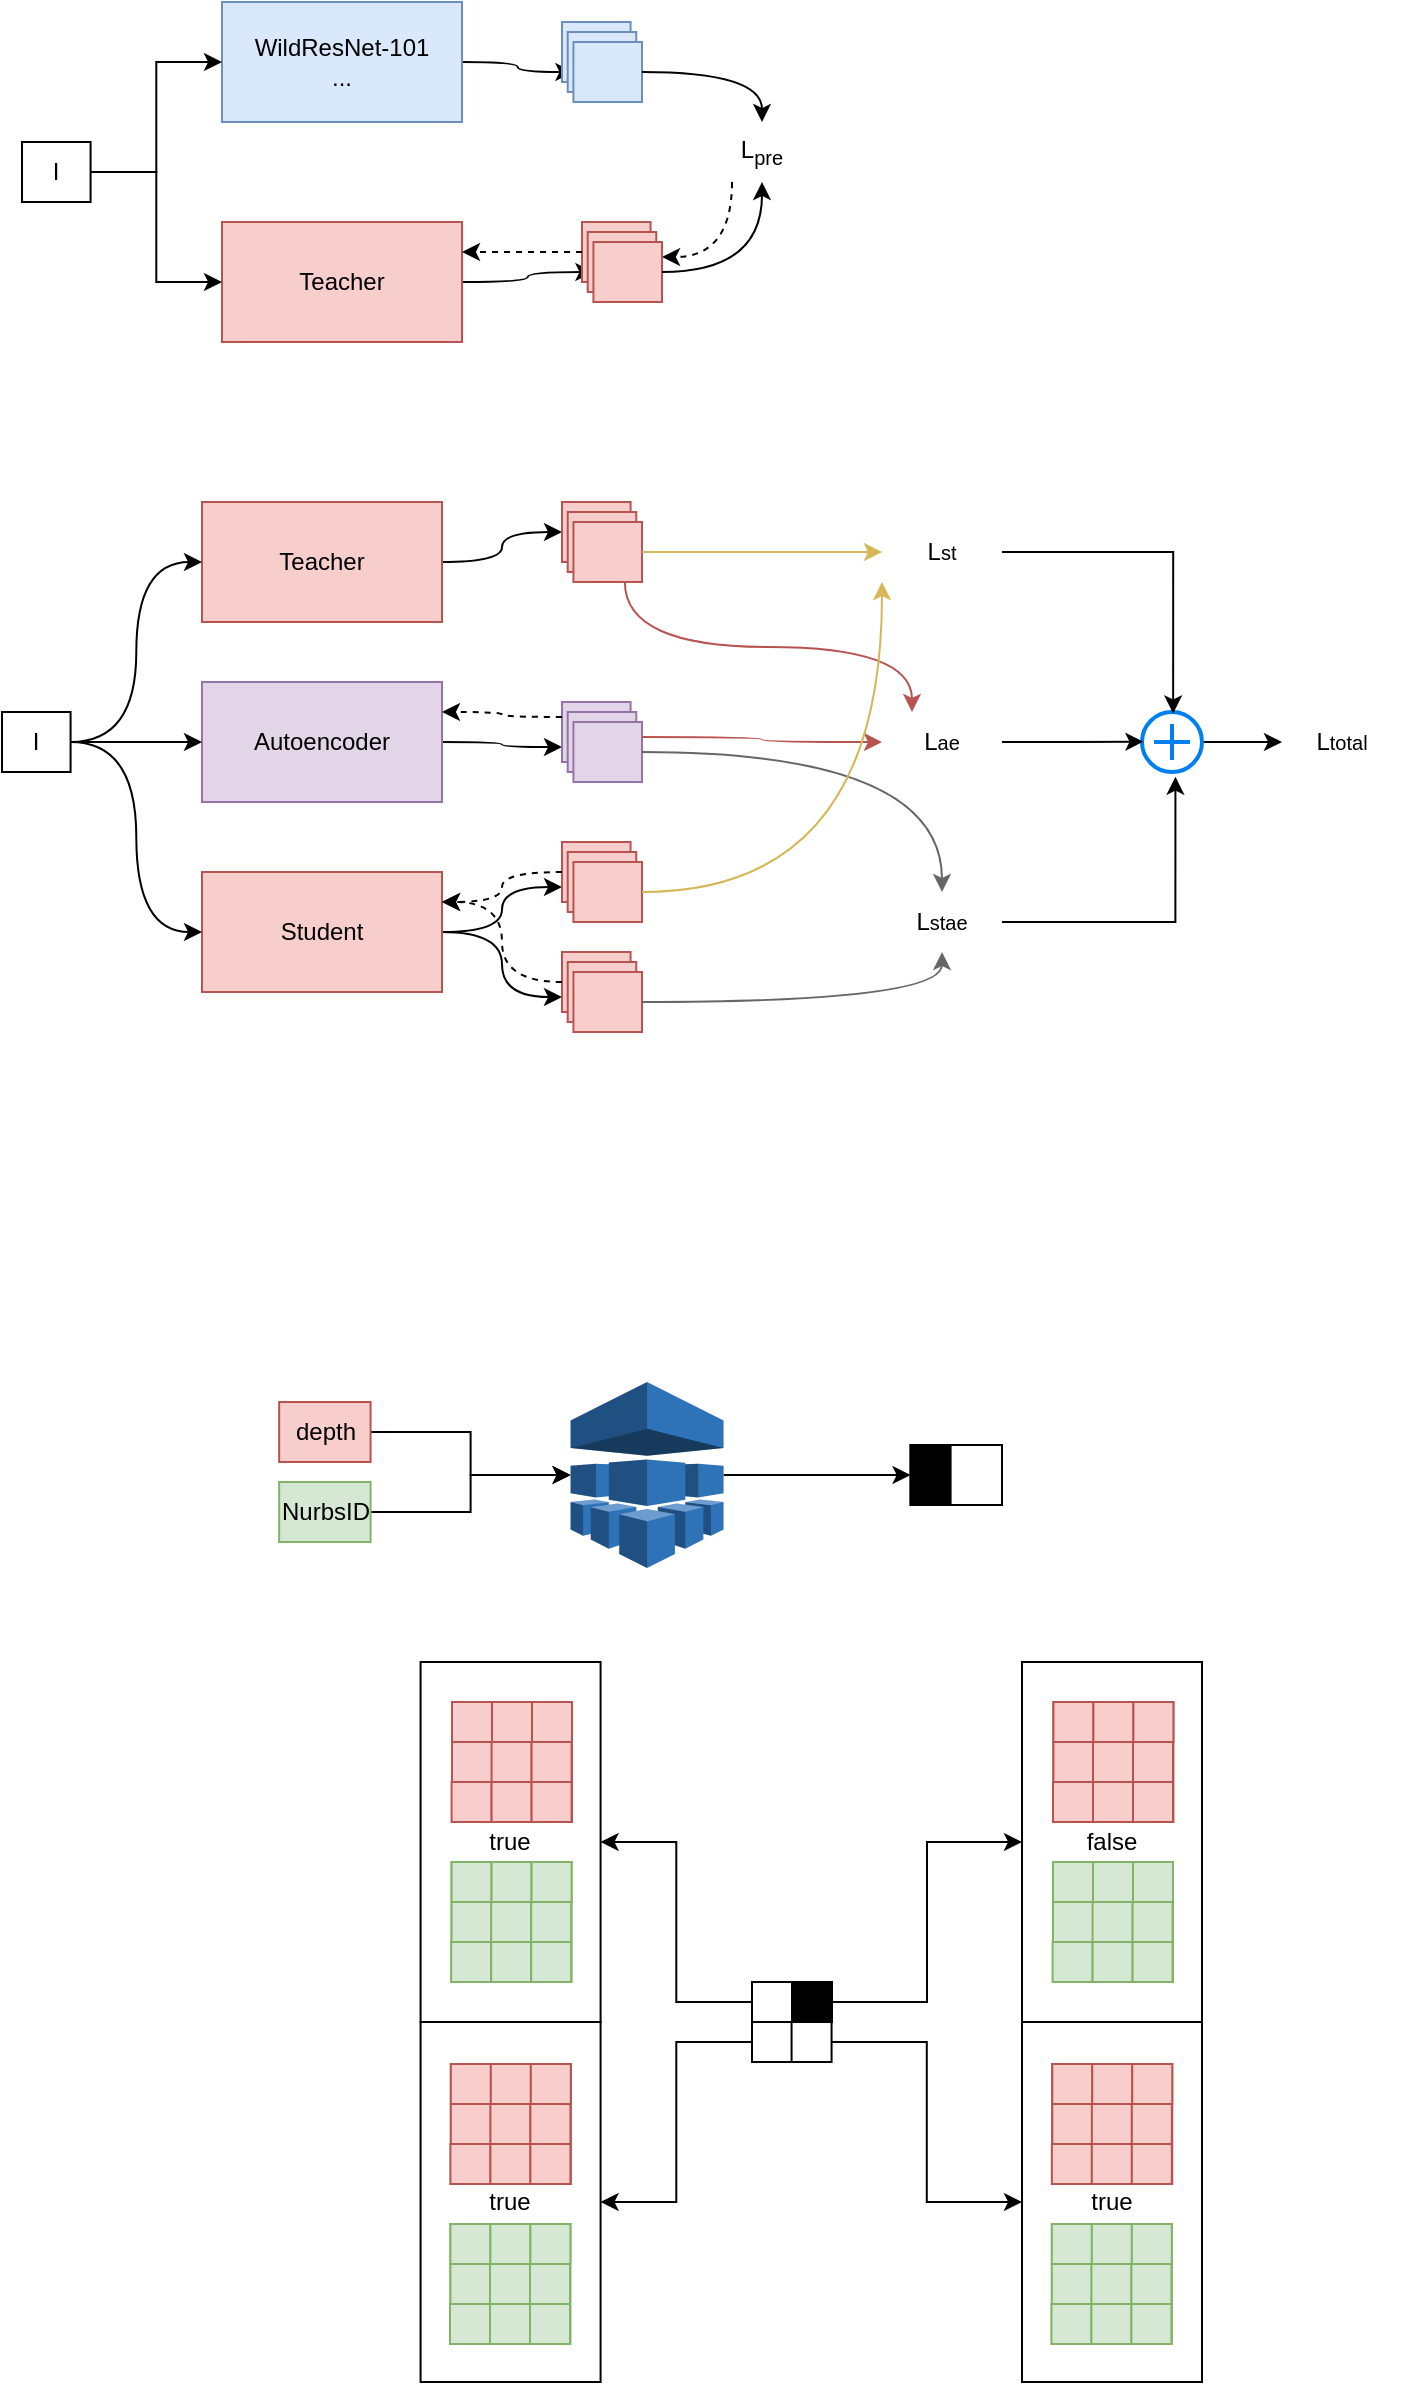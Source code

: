 <mxfile version="24.7.5">
  <diagram name="第 1 页" id="3Ep31RJp3vlBfozrUrYt">
    <mxGraphModel dx="846" dy="477" grid="1" gridSize="10" guides="1" tooltips="1" connect="1" arrows="1" fold="1" page="1" pageScale="1" pageWidth="827" pageHeight="1169" math="0" shadow="0">
      <root>
        <mxCell id="0" />
        <mxCell id="1" parent="0" />
        <mxCell id="O3HgVME_zuuWC6tg6e7_-14" value="" style="edgeStyle=orthogonalEdgeStyle;rounded=0;orthogonalLoop=1;jettySize=auto;html=1;curved=1;" parent="1" source="O3HgVME_zuuWC6tg6e7_-1" target="O3HgVME_zuuWC6tg6e7_-12" edge="1">
          <mxGeometry relative="1" as="geometry" />
        </mxCell>
        <mxCell id="O3HgVME_zuuWC6tg6e7_-1" value="Teacher" style="rounded=0;whiteSpace=wrap;html=1;fillColor=#f8cecc;strokeColor=#b85450;" parent="1" vertex="1">
          <mxGeometry x="160" y="200" width="120" height="60" as="geometry" />
        </mxCell>
        <mxCell id="O3HgVME_zuuWC6tg6e7_-13" value="" style="edgeStyle=orthogonalEdgeStyle;rounded=0;orthogonalLoop=1;jettySize=auto;html=1;curved=1;" parent="1" source="O3HgVME_zuuWC6tg6e7_-2" target="O3HgVME_zuuWC6tg6e7_-7" edge="1">
          <mxGeometry relative="1" as="geometry" />
        </mxCell>
        <mxCell id="O3HgVME_zuuWC6tg6e7_-2" value="WildResNet-101&lt;div&gt;...&lt;/div&gt;" style="rounded=0;whiteSpace=wrap;html=1;fillColor=#dae8fc;strokeColor=#6c8ebf;" parent="1" vertex="1">
          <mxGeometry x="160" y="90" width="120" height="60" as="geometry" />
        </mxCell>
        <mxCell id="O3HgVME_zuuWC6tg6e7_-17" style="edgeStyle=orthogonalEdgeStyle;rounded=0;orthogonalLoop=1;jettySize=auto;html=1;exitX=0.25;exitY=1;exitDx=0;exitDy=0;entryX=1;entryY=0.25;entryDx=0;entryDy=0;curved=1;dashed=1;" parent="1" source="O3HgVME_zuuWC6tg6e7_-3" target="O3HgVME_zuuWC6tg6e7_-12" edge="1">
          <mxGeometry relative="1" as="geometry" />
        </mxCell>
        <mxCell id="O3HgVME_zuuWC6tg6e7_-3" value="L&lt;sub&gt;pre&lt;/sub&gt;" style="text;html=1;align=center;verticalAlign=middle;whiteSpace=wrap;rounded=0;" parent="1" vertex="1">
          <mxGeometry x="400" y="150" width="60" height="30" as="geometry" />
        </mxCell>
        <mxCell id="O3HgVME_zuuWC6tg6e7_-8" value="" style="group;" parent="1" vertex="1" connectable="0">
          <mxGeometry x="330" y="100" width="40" height="40" as="geometry" />
        </mxCell>
        <mxCell id="O3HgVME_zuuWC6tg6e7_-5" value="" style="rounded=0;whiteSpace=wrap;html=1;fillColor=#dae8fc;strokeColor=#6c8ebf;" parent="O3HgVME_zuuWC6tg6e7_-8" vertex="1">
          <mxGeometry width="34.286" height="30" as="geometry" />
        </mxCell>
        <mxCell id="O3HgVME_zuuWC6tg6e7_-6" value="" style="rounded=0;whiteSpace=wrap;html=1;fillColor=#dae8fc;strokeColor=#6c8ebf;" parent="O3HgVME_zuuWC6tg6e7_-8" vertex="1">
          <mxGeometry x="2.857" y="5" width="34.286" height="30" as="geometry" />
        </mxCell>
        <mxCell id="O3HgVME_zuuWC6tg6e7_-7" value="" style="rounded=0;whiteSpace=wrap;html=1;fillColor=#dae8fc;strokeColor=#6c8ebf;" parent="O3HgVME_zuuWC6tg6e7_-8" vertex="1">
          <mxGeometry x="5.714" y="10" width="34.286" height="30" as="geometry" />
        </mxCell>
        <mxCell id="O3HgVME_zuuWC6tg6e7_-9" value="" style="group;" parent="1" vertex="1" connectable="0">
          <mxGeometry x="340" y="200" width="40" height="40" as="geometry" />
        </mxCell>
        <mxCell id="O3HgVME_zuuWC6tg6e7_-10" value="" style="rounded=0;whiteSpace=wrap;html=1;fillColor=#f8cecc;strokeColor=#b85450;" parent="O3HgVME_zuuWC6tg6e7_-9" vertex="1">
          <mxGeometry width="34.286" height="30" as="geometry" />
        </mxCell>
        <mxCell id="O3HgVME_zuuWC6tg6e7_-11" value="" style="rounded=0;whiteSpace=wrap;html=1;fillColor=#f8cecc;strokeColor=#b85450;" parent="O3HgVME_zuuWC6tg6e7_-9" vertex="1">
          <mxGeometry x="2.857" y="5" width="34.286" height="30" as="geometry" />
        </mxCell>
        <mxCell id="O3HgVME_zuuWC6tg6e7_-12" value="" style="rounded=0;whiteSpace=wrap;html=1;fillColor=#f8cecc;strokeColor=#b85450;" parent="O3HgVME_zuuWC6tg6e7_-9" vertex="1">
          <mxGeometry x="5.714" y="10" width="34.286" height="30" as="geometry" />
        </mxCell>
        <mxCell id="O3HgVME_zuuWC6tg6e7_-15" style="edgeStyle=orthogonalEdgeStyle;rounded=0;orthogonalLoop=1;jettySize=auto;html=1;exitX=1;exitY=0.5;exitDx=0;exitDy=0;curved=1;" parent="1" source="O3HgVME_zuuWC6tg6e7_-7" target="O3HgVME_zuuWC6tg6e7_-3" edge="1">
          <mxGeometry relative="1" as="geometry" />
        </mxCell>
        <mxCell id="O3HgVME_zuuWC6tg6e7_-16" style="edgeStyle=orthogonalEdgeStyle;rounded=0;orthogonalLoop=1;jettySize=auto;html=1;exitX=1;exitY=0.5;exitDx=0;exitDy=0;entryX=0.5;entryY=1;entryDx=0;entryDy=0;curved=1;" parent="1" source="O3HgVME_zuuWC6tg6e7_-12" target="O3HgVME_zuuWC6tg6e7_-3" edge="1">
          <mxGeometry relative="1" as="geometry" />
        </mxCell>
        <mxCell id="O3HgVME_zuuWC6tg6e7_-18" style="edgeStyle=orthogonalEdgeStyle;rounded=0;orthogonalLoop=1;jettySize=auto;html=1;entryX=1;entryY=0.25;entryDx=0;entryDy=0;dashed=1;" parent="1" source="O3HgVME_zuuWC6tg6e7_-10" target="O3HgVME_zuuWC6tg6e7_-1" edge="1">
          <mxGeometry relative="1" as="geometry" />
        </mxCell>
        <mxCell id="O3HgVME_zuuWC6tg6e7_-54" style="edgeStyle=orthogonalEdgeStyle;rounded=0;orthogonalLoop=1;jettySize=auto;html=1;entryX=0;entryY=0.5;entryDx=0;entryDy=0;curved=1;" parent="1" source="O3HgVME_zuuWC6tg6e7_-19" target="O3HgVME_zuuWC6tg6e7_-47" edge="1">
          <mxGeometry relative="1" as="geometry" />
        </mxCell>
        <mxCell id="O3HgVME_zuuWC6tg6e7_-19" value="Teacher" style="rounded=0;whiteSpace=wrap;html=1;fillColor=#f8cecc;strokeColor=#b85450;" parent="1" vertex="1">
          <mxGeometry x="150" y="340" width="120" height="60" as="geometry" />
        </mxCell>
        <mxCell id="O3HgVME_zuuWC6tg6e7_-40" style="edgeStyle=orthogonalEdgeStyle;rounded=0;orthogonalLoop=1;jettySize=auto;html=1;exitX=1;exitY=0.5;exitDx=0;exitDy=0;entryX=0;entryY=0.75;entryDx=0;entryDy=0;curved=1;" parent="1" source="O3HgVME_zuuWC6tg6e7_-20" target="O3HgVME_zuuWC6tg6e7_-35" edge="1">
          <mxGeometry relative="1" as="geometry" />
        </mxCell>
        <mxCell id="O3HgVME_zuuWC6tg6e7_-41" style="edgeStyle=orthogonalEdgeStyle;rounded=0;orthogonalLoop=1;jettySize=auto;html=1;entryX=0;entryY=0.75;entryDx=0;entryDy=0;curved=1;" parent="1" source="O3HgVME_zuuWC6tg6e7_-20" target="O3HgVME_zuuWC6tg6e7_-31" edge="1">
          <mxGeometry relative="1" as="geometry" />
        </mxCell>
        <mxCell id="O3HgVME_zuuWC6tg6e7_-20" value="Student" style="rounded=0;whiteSpace=wrap;html=1;fillColor=#f8cecc;strokeColor=#b85450;" parent="1" vertex="1">
          <mxGeometry x="150" y="525" width="120" height="60" as="geometry" />
        </mxCell>
        <mxCell id="O3HgVME_zuuWC6tg6e7_-53" style="edgeStyle=orthogonalEdgeStyle;rounded=0;orthogonalLoop=1;jettySize=auto;html=1;exitX=1;exitY=0.5;exitDx=0;exitDy=0;entryX=0;entryY=0.75;entryDx=0;entryDy=0;curved=1;" parent="1" source="O3HgVME_zuuWC6tg6e7_-21" target="O3HgVME_zuuWC6tg6e7_-43" edge="1">
          <mxGeometry relative="1" as="geometry" />
        </mxCell>
        <mxCell id="O3HgVME_zuuWC6tg6e7_-21" value="Autoencoder" style="rounded=0;whiteSpace=wrap;html=1;fillColor=#e1d5e7;strokeColor=#9673a6;" parent="1" vertex="1">
          <mxGeometry x="150" y="430" width="120" height="60" as="geometry" />
        </mxCell>
        <mxCell id="O3HgVME_zuuWC6tg6e7_-67" value="" style="edgeStyle=orthogonalEdgeStyle;rounded=0;orthogonalLoop=1;jettySize=auto;html=1;" parent="1" source="O3HgVME_zuuWC6tg6e7_-22" target="O3HgVME_zuuWC6tg6e7_-66" edge="1">
          <mxGeometry relative="1" as="geometry" />
        </mxCell>
        <mxCell id="O3HgVME_zuuWC6tg6e7_-22" value="" style="html=1;verticalLabelPosition=bottom;align=center;labelBackgroundColor=#ffffff;verticalAlign=top;strokeWidth=2;strokeColor=#0080F0;shadow=0;dashed=0;shape=mxgraph.ios7.icons.add;" parent="1" vertex="1">
          <mxGeometry x="620" y="445" width="30" height="30" as="geometry" />
        </mxCell>
        <mxCell id="O3HgVME_zuuWC6tg6e7_-24" style="edgeStyle=orthogonalEdgeStyle;rounded=0;orthogonalLoop=1;jettySize=auto;html=1;exitX=1;exitY=0.5;exitDx=0;exitDy=0;entryX=0;entryY=0.5;entryDx=0;entryDy=0;" parent="1" source="O3HgVME_zuuWC6tg6e7_-23" target="O3HgVME_zuuWC6tg6e7_-2" edge="1">
          <mxGeometry relative="1" as="geometry" />
        </mxCell>
        <mxCell id="O3HgVME_zuuWC6tg6e7_-25" style="edgeStyle=orthogonalEdgeStyle;rounded=0;orthogonalLoop=1;jettySize=auto;html=1;entryX=0;entryY=0.5;entryDx=0;entryDy=0;" parent="1" source="O3HgVME_zuuWC6tg6e7_-23" target="O3HgVME_zuuWC6tg6e7_-1" edge="1">
          <mxGeometry relative="1" as="geometry" />
        </mxCell>
        <mxCell id="O3HgVME_zuuWC6tg6e7_-23" value="I" style="rounded=0;whiteSpace=wrap;html=1;" parent="1" vertex="1">
          <mxGeometry x="60.004" y="160" width="34.286" height="30" as="geometry" />
        </mxCell>
        <mxCell id="O3HgVME_zuuWC6tg6e7_-27" style="edgeStyle=orthogonalEdgeStyle;rounded=0;orthogonalLoop=1;jettySize=auto;html=1;entryX=0;entryY=0.5;entryDx=0;entryDy=0;curved=1;" parent="1" source="O3HgVME_zuuWC6tg6e7_-26" target="O3HgVME_zuuWC6tg6e7_-21" edge="1">
          <mxGeometry relative="1" as="geometry" />
        </mxCell>
        <mxCell id="O3HgVME_zuuWC6tg6e7_-28" style="edgeStyle=orthogonalEdgeStyle;rounded=0;orthogonalLoop=1;jettySize=auto;html=1;entryX=0;entryY=0.5;entryDx=0;entryDy=0;curved=1;" parent="1" source="O3HgVME_zuuWC6tg6e7_-26" target="O3HgVME_zuuWC6tg6e7_-19" edge="1">
          <mxGeometry relative="1" as="geometry" />
        </mxCell>
        <mxCell id="O3HgVME_zuuWC6tg6e7_-29" style="edgeStyle=orthogonalEdgeStyle;rounded=0;orthogonalLoop=1;jettySize=auto;html=1;entryX=0;entryY=0.5;entryDx=0;entryDy=0;curved=1;" parent="1" source="O3HgVME_zuuWC6tg6e7_-26" target="O3HgVME_zuuWC6tg6e7_-20" edge="1">
          <mxGeometry relative="1" as="geometry" />
        </mxCell>
        <mxCell id="O3HgVME_zuuWC6tg6e7_-26" value="I" style="rounded=0;whiteSpace=wrap;html=1;" parent="1" vertex="1">
          <mxGeometry x="50.004" y="445" width="34.286" height="30" as="geometry" />
        </mxCell>
        <mxCell id="O3HgVME_zuuWC6tg6e7_-30" value="" style="group;" parent="1" vertex="1" connectable="0">
          <mxGeometry x="330" y="565" width="40" height="40" as="geometry" />
        </mxCell>
        <mxCell id="O3HgVME_zuuWC6tg6e7_-31" value="" style="rounded=0;whiteSpace=wrap;html=1;fillColor=#f8cecc;strokeColor=#b85450;" parent="O3HgVME_zuuWC6tg6e7_-30" vertex="1">
          <mxGeometry width="34.286" height="30" as="geometry" />
        </mxCell>
        <mxCell id="O3HgVME_zuuWC6tg6e7_-32" value="" style="rounded=0;whiteSpace=wrap;html=1;fillColor=#f8cecc;strokeColor=#b85450;" parent="O3HgVME_zuuWC6tg6e7_-30" vertex="1">
          <mxGeometry x="2.857" y="5" width="34.286" height="30" as="geometry" />
        </mxCell>
        <mxCell id="O3HgVME_zuuWC6tg6e7_-33" value="" style="rounded=0;whiteSpace=wrap;html=1;fillColor=#f8cecc;strokeColor=#b85450;" parent="O3HgVME_zuuWC6tg6e7_-30" vertex="1">
          <mxGeometry x="5.714" y="10" width="34.286" height="30" as="geometry" />
        </mxCell>
        <mxCell id="O3HgVME_zuuWC6tg6e7_-34" value="" style="group;" parent="1" vertex="1" connectable="0">
          <mxGeometry x="330" y="510" width="40" height="40" as="geometry" />
        </mxCell>
        <mxCell id="O3HgVME_zuuWC6tg6e7_-35" value="" style="rounded=0;whiteSpace=wrap;html=1;fillColor=#f8cecc;strokeColor=#b85450;" parent="O3HgVME_zuuWC6tg6e7_-34" vertex="1">
          <mxGeometry width="34.286" height="30" as="geometry" />
        </mxCell>
        <mxCell id="O3HgVME_zuuWC6tg6e7_-36" value="" style="rounded=0;whiteSpace=wrap;html=1;fillColor=#f8cecc;strokeColor=#b85450;" parent="O3HgVME_zuuWC6tg6e7_-34" vertex="1">
          <mxGeometry x="2.857" y="5" width="34.286" height="30" as="geometry" />
        </mxCell>
        <mxCell id="O3HgVME_zuuWC6tg6e7_-37" value="" style="rounded=0;whiteSpace=wrap;html=1;fillColor=#f8cecc;strokeColor=#b85450;" parent="O3HgVME_zuuWC6tg6e7_-34" vertex="1">
          <mxGeometry x="5.714" y="10" width="34.286" height="30" as="geometry" />
        </mxCell>
        <mxCell id="O3HgVME_zuuWC6tg6e7_-38" style="edgeStyle=orthogonalEdgeStyle;rounded=0;orthogonalLoop=1;jettySize=auto;html=1;exitX=0;exitY=0.5;exitDx=0;exitDy=0;entryX=1;entryY=0.25;entryDx=0;entryDy=0;curved=1;dashed=1;" parent="1" source="O3HgVME_zuuWC6tg6e7_-35" target="O3HgVME_zuuWC6tg6e7_-20" edge="1">
          <mxGeometry relative="1" as="geometry" />
        </mxCell>
        <mxCell id="O3HgVME_zuuWC6tg6e7_-39" style="edgeStyle=orthogonalEdgeStyle;rounded=0;orthogonalLoop=1;jettySize=auto;html=1;exitX=0;exitY=0.5;exitDx=0;exitDy=0;entryX=1;entryY=0.25;entryDx=0;entryDy=0;curved=1;dashed=1;" parent="1" source="O3HgVME_zuuWC6tg6e7_-31" target="O3HgVME_zuuWC6tg6e7_-20" edge="1">
          <mxGeometry relative="1" as="geometry" />
        </mxCell>
        <mxCell id="O3HgVME_zuuWC6tg6e7_-42" value="" style="group;" parent="1" vertex="1" connectable="0">
          <mxGeometry x="330" y="440" width="40" height="40" as="geometry" />
        </mxCell>
        <mxCell id="O3HgVME_zuuWC6tg6e7_-43" value="" style="rounded=0;whiteSpace=wrap;html=1;fillColor=#e1d5e7;strokeColor=#9673a6;" parent="O3HgVME_zuuWC6tg6e7_-42" vertex="1">
          <mxGeometry width="34.286" height="30" as="geometry" />
        </mxCell>
        <mxCell id="O3HgVME_zuuWC6tg6e7_-44" value="" style="rounded=0;whiteSpace=wrap;html=1;fillColor=#e1d5e7;strokeColor=#9673a6;" parent="O3HgVME_zuuWC6tg6e7_-42" vertex="1">
          <mxGeometry x="2.857" y="5" width="34.286" height="30" as="geometry" />
        </mxCell>
        <mxCell id="O3HgVME_zuuWC6tg6e7_-45" value="" style="rounded=0;whiteSpace=wrap;html=1;fillColor=#e1d5e7;strokeColor=#9673a6;" parent="O3HgVME_zuuWC6tg6e7_-42" vertex="1">
          <mxGeometry x="5.714" y="10" width="34.286" height="30" as="geometry" />
        </mxCell>
        <mxCell id="O3HgVME_zuuWC6tg6e7_-46" value="" style="group;" parent="1" vertex="1" connectable="0">
          <mxGeometry x="330" y="340" width="40" height="40" as="geometry" />
        </mxCell>
        <mxCell id="O3HgVME_zuuWC6tg6e7_-47" value="" style="rounded=0;whiteSpace=wrap;html=1;fillColor=#f8cecc;strokeColor=#b85450;" parent="O3HgVME_zuuWC6tg6e7_-46" vertex="1">
          <mxGeometry width="34.286" height="30" as="geometry" />
        </mxCell>
        <mxCell id="O3HgVME_zuuWC6tg6e7_-48" value="" style="rounded=0;whiteSpace=wrap;html=1;fillColor=#f8cecc;strokeColor=#b85450;" parent="O3HgVME_zuuWC6tg6e7_-46" vertex="1">
          <mxGeometry x="2.857" y="5" width="34.286" height="30" as="geometry" />
        </mxCell>
        <mxCell id="O3HgVME_zuuWC6tg6e7_-49" value="" style="rounded=0;whiteSpace=wrap;html=1;fillColor=#f8cecc;strokeColor=#b85450;" parent="O3HgVME_zuuWC6tg6e7_-46" vertex="1">
          <mxGeometry x="5.714" y="10" width="34.286" height="30" as="geometry" />
        </mxCell>
        <mxCell id="O3HgVME_zuuWC6tg6e7_-51" value="L&lt;span style=&quot;font-size: 10px;&quot;&gt;st&lt;/span&gt;" style="text;html=1;align=center;verticalAlign=middle;whiteSpace=wrap;rounded=0;" parent="1" vertex="1">
          <mxGeometry x="490" y="350" width="60" height="30" as="geometry" />
        </mxCell>
        <mxCell id="O3HgVME_zuuWC6tg6e7_-52" style="edgeStyle=orthogonalEdgeStyle;rounded=0;orthogonalLoop=1;jettySize=auto;html=1;exitX=0;exitY=0.25;exitDx=0;exitDy=0;entryX=1;entryY=0.25;entryDx=0;entryDy=0;curved=1;dashed=1;" parent="1" source="O3HgVME_zuuWC6tg6e7_-43" target="O3HgVME_zuuWC6tg6e7_-21" edge="1">
          <mxGeometry relative="1" as="geometry" />
        </mxCell>
        <mxCell id="O3HgVME_zuuWC6tg6e7_-55" style="edgeStyle=orthogonalEdgeStyle;rounded=0;orthogonalLoop=1;jettySize=auto;html=1;exitX=1;exitY=0.5;exitDx=0;exitDy=0;curved=1;fillColor=#fff2cc;strokeColor=#d6b656;" parent="1" source="O3HgVME_zuuWC6tg6e7_-49" target="O3HgVME_zuuWC6tg6e7_-51" edge="1">
          <mxGeometry relative="1" as="geometry" />
        </mxCell>
        <mxCell id="O3HgVME_zuuWC6tg6e7_-57" value="L&lt;span style=&quot;font-size: 10px;&quot;&gt;stae&lt;/span&gt;" style="text;html=1;align=center;verticalAlign=middle;whiteSpace=wrap;rounded=0;" parent="1" vertex="1">
          <mxGeometry x="490" y="535" width="60" height="30" as="geometry" />
        </mxCell>
        <mxCell id="O3HgVME_zuuWC6tg6e7_-58" style="edgeStyle=orthogonalEdgeStyle;rounded=0;orthogonalLoop=1;jettySize=auto;html=1;exitX=1;exitY=0.5;exitDx=0;exitDy=0;entryX=0.5;entryY=1;entryDx=0;entryDy=0;curved=1;fillColor=#f5f5f5;strokeColor=#666666;" parent="1" source="O3HgVME_zuuWC6tg6e7_-33" target="O3HgVME_zuuWC6tg6e7_-57" edge="1">
          <mxGeometry relative="1" as="geometry" />
        </mxCell>
        <mxCell id="O3HgVME_zuuWC6tg6e7_-59" style="edgeStyle=orthogonalEdgeStyle;rounded=0;orthogonalLoop=1;jettySize=auto;html=1;exitX=1;exitY=0.5;exitDx=0;exitDy=0;curved=1;fillColor=#f5f5f5;strokeColor=#666666;" parent="1" source="O3HgVME_zuuWC6tg6e7_-45" target="O3HgVME_zuuWC6tg6e7_-57" edge="1">
          <mxGeometry relative="1" as="geometry" />
        </mxCell>
        <mxCell id="O3HgVME_zuuWC6tg6e7_-61" style="edgeStyle=orthogonalEdgeStyle;rounded=0;orthogonalLoop=1;jettySize=auto;html=1;exitX=1;exitY=0.25;exitDx=0;exitDy=0;entryX=0;entryY=0.5;entryDx=0;entryDy=0;curved=1;fillColor=#f8cecc;strokeColor=#b85450;" parent="1" source="O3HgVME_zuuWC6tg6e7_-45" target="O3HgVME_zuuWC6tg6e7_-60" edge="1">
          <mxGeometry relative="1" as="geometry" />
        </mxCell>
        <mxCell id="O3HgVME_zuuWC6tg6e7_-62" style="edgeStyle=orthogonalEdgeStyle;rounded=0;orthogonalLoop=1;jettySize=auto;html=1;exitX=0.75;exitY=1;exitDx=0;exitDy=0;entryX=0.25;entryY=0;entryDx=0;entryDy=0;curved=1;fillColor=#f8cecc;strokeColor=#b85450;" parent="1" source="O3HgVME_zuuWC6tg6e7_-49" target="O3HgVME_zuuWC6tg6e7_-60" edge="1">
          <mxGeometry relative="1" as="geometry" />
        </mxCell>
        <mxCell id="O3HgVME_zuuWC6tg6e7_-63" style="edgeStyle=orthogonalEdgeStyle;rounded=0;orthogonalLoop=1;jettySize=auto;html=1;exitX=1;exitY=0.5;exitDx=0;exitDy=0;entryX=0.519;entryY=0.025;entryDx=0;entryDy=0;entryPerimeter=0;" parent="1" source="O3HgVME_zuuWC6tg6e7_-51" target="O3HgVME_zuuWC6tg6e7_-22" edge="1">
          <mxGeometry relative="1" as="geometry" />
        </mxCell>
        <mxCell id="O3HgVME_zuuWC6tg6e7_-64" style="edgeStyle=orthogonalEdgeStyle;rounded=0;orthogonalLoop=1;jettySize=auto;html=1;exitX=1;exitY=0.5;exitDx=0;exitDy=0;entryX=0.024;entryY=0.495;entryDx=0;entryDy=0;entryPerimeter=0;" parent="1" source="O3HgVME_zuuWC6tg6e7_-60" target="O3HgVME_zuuWC6tg6e7_-22" edge="1">
          <mxGeometry relative="1" as="geometry" />
        </mxCell>
        <mxCell id="O3HgVME_zuuWC6tg6e7_-65" style="edgeStyle=orthogonalEdgeStyle;rounded=0;orthogonalLoop=1;jettySize=auto;html=1;exitX=1;exitY=0.5;exitDx=0;exitDy=0;entryX=0.557;entryY=1.079;entryDx=0;entryDy=0;entryPerimeter=0;" parent="1" source="O3HgVME_zuuWC6tg6e7_-57" target="O3HgVME_zuuWC6tg6e7_-22" edge="1">
          <mxGeometry relative="1" as="geometry" />
        </mxCell>
        <mxCell id="O3HgVME_zuuWC6tg6e7_-66" value="L&lt;span style=&quot;font-size: 10px;&quot;&gt;total&lt;/span&gt;" style="text;html=1;align=center;verticalAlign=middle;whiteSpace=wrap;rounded=0;" parent="1" vertex="1">
          <mxGeometry x="690" y="445" width="60" height="30" as="geometry" />
        </mxCell>
        <mxCell id="O3HgVME_zuuWC6tg6e7_-70" value="" style="edgeStyle=orthogonalEdgeStyle;rounded=0;orthogonalLoop=1;jettySize=auto;html=1;exitX=1;exitY=0.5;exitDx=0;exitDy=0;entryX=0;entryY=1;entryDx=0;entryDy=0;curved=1;fillColor=#fff2cc;strokeColor=#d6b656;" parent="1" source="O3HgVME_zuuWC6tg6e7_-37" target="O3HgVME_zuuWC6tg6e7_-51" edge="1">
          <mxGeometry relative="1" as="geometry">
            <mxPoint x="520" y="380" as="targetPoint" />
            <mxPoint x="370" y="535" as="sourcePoint" />
          </mxGeometry>
        </mxCell>
        <mxCell id="O3HgVME_zuuWC6tg6e7_-60" value="L&lt;span style=&quot;font-size: 10px;&quot;&gt;ae&lt;/span&gt;" style="text;html=1;align=center;verticalAlign=middle;whiteSpace=wrap;rounded=0;" parent="1" vertex="1">
          <mxGeometry x="490" y="445" width="60" height="30" as="geometry" />
        </mxCell>
        <mxCell id="O3HgVME_zuuWC6tg6e7_-76" style="edgeStyle=orthogonalEdgeStyle;rounded=0;orthogonalLoop=1;jettySize=auto;html=1;exitX=1;exitY=0.5;exitDx=0;exitDy=0;" parent="1" source="O3HgVME_zuuWC6tg6e7_-71" target="O3HgVME_zuuWC6tg6e7_-73" edge="1">
          <mxGeometry relative="1" as="geometry" />
        </mxCell>
        <mxCell id="O3HgVME_zuuWC6tg6e7_-71" value="depth" style="rounded=0;whiteSpace=wrap;html=1;fillColor=#f8cecc;strokeColor=#b85450;" parent="1" vertex="1">
          <mxGeometry x="188.58" y="790" width="45.71" height="30" as="geometry" />
        </mxCell>
        <mxCell id="O3HgVME_zuuWC6tg6e7_-77" style="edgeStyle=orthogonalEdgeStyle;rounded=0;orthogonalLoop=1;jettySize=auto;html=1;exitX=1;exitY=0.5;exitDx=0;exitDy=0;" parent="1" source="O3HgVME_zuuWC6tg6e7_-72" target="O3HgVME_zuuWC6tg6e7_-73" edge="1">
          <mxGeometry relative="1" as="geometry" />
        </mxCell>
        <mxCell id="O3HgVME_zuuWC6tg6e7_-72" value="NurbsID" style="rounded=0;whiteSpace=wrap;html=1;fillColor=#d5e8d4;strokeColor=#82b366;" parent="1" vertex="1">
          <mxGeometry x="188.58" y="830" width="45.71" height="30" as="geometry" />
        </mxCell>
        <mxCell id="O3HgVME_zuuWC6tg6e7_-78" style="edgeStyle=orthogonalEdgeStyle;rounded=0;orthogonalLoop=1;jettySize=auto;html=1;exitX=1;exitY=0.5;exitDx=0;exitDy=0;exitPerimeter=0;entryX=0;entryY=0.5;entryDx=0;entryDy=0;" parent="1" source="O3HgVME_zuuWC6tg6e7_-73" target="O3HgVME_zuuWC6tg6e7_-75" edge="1">
          <mxGeometry relative="1" as="geometry" />
        </mxCell>
        <mxCell id="O3HgVME_zuuWC6tg6e7_-73" value="" style="outlineConnect=0;dashed=0;verticalLabelPosition=bottom;verticalAlign=top;align=center;html=1;shape=mxgraph.aws3.machine_learning;fillColor=#2E73B8;gradientColor=none;" parent="1" vertex="1">
          <mxGeometry x="334.29" y="780" width="76.5" height="93" as="geometry" />
        </mxCell>
        <mxCell id="O3HgVME_zuuWC6tg6e7_-74" value="" style="rounded=0;whiteSpace=wrap;html=1;" parent="1" vertex="1">
          <mxGeometry x="504.29" y="811.5" width="45.71" height="30" as="geometry" />
        </mxCell>
        <mxCell id="O3HgVME_zuuWC6tg6e7_-75" value="" style="rounded=0;whiteSpace=wrap;html=1;fillColor=#000000;" parent="1" vertex="1">
          <mxGeometry x="504.29" y="811.5" width="20" height="30" as="geometry" />
        </mxCell>
        <mxCell id="DKTI8owrDRF7W_VHkosv-152" style="edgeStyle=orthogonalEdgeStyle;rounded=0;orthogonalLoop=1;jettySize=auto;html=1;exitX=0;exitY=0.5;exitDx=0;exitDy=0;entryX=1;entryY=0.5;entryDx=0;entryDy=0;" edge="1" parent="1" source="DKTI8owrDRF7W_VHkosv-21" target="DKTI8owrDRF7W_VHkosv-105">
          <mxGeometry relative="1" as="geometry" />
        </mxCell>
        <mxCell id="DKTI8owrDRF7W_VHkosv-21" value="" style="rounded=0;whiteSpace=wrap;html=1;" vertex="1" parent="1">
          <mxGeometry x="425" y="1080" width="20" height="20" as="geometry" />
        </mxCell>
        <mxCell id="DKTI8owrDRF7W_VHkosv-149" style="edgeStyle=orthogonalEdgeStyle;rounded=0;orthogonalLoop=1;jettySize=auto;html=1;" edge="1" parent="1" source="DKTI8owrDRF7W_VHkosv-22" target="DKTI8owrDRF7W_VHkosv-147">
          <mxGeometry relative="1" as="geometry" />
        </mxCell>
        <mxCell id="DKTI8owrDRF7W_VHkosv-22" value="" style="rounded=0;whiteSpace=wrap;html=1;fillColor=#000000;" vertex="1" parent="1">
          <mxGeometry x="445.0" y="1080" width="20" height="20" as="geometry" />
        </mxCell>
        <mxCell id="DKTI8owrDRF7W_VHkosv-151" style="edgeStyle=orthogonalEdgeStyle;rounded=0;orthogonalLoop=1;jettySize=auto;html=1;exitX=0;exitY=0.5;exitDx=0;exitDy=0;entryX=1;entryY=0.5;entryDx=0;entryDy=0;" edge="1" parent="1" source="DKTI8owrDRF7W_VHkosv-23" target="DKTI8owrDRF7W_VHkosv-106">
          <mxGeometry relative="1" as="geometry" />
        </mxCell>
        <mxCell id="DKTI8owrDRF7W_VHkosv-23" value="" style="rounded=0;whiteSpace=wrap;html=1;" vertex="1" parent="1">
          <mxGeometry x="425" y="1100" width="20" height="20" as="geometry" />
        </mxCell>
        <mxCell id="DKTI8owrDRF7W_VHkosv-150" style="edgeStyle=orthogonalEdgeStyle;rounded=0;orthogonalLoop=1;jettySize=auto;html=1;exitX=1;exitY=0.5;exitDx=0;exitDy=0;" edge="1" parent="1" source="DKTI8owrDRF7W_VHkosv-24" target="DKTI8owrDRF7W_VHkosv-148">
          <mxGeometry relative="1" as="geometry" />
        </mxCell>
        <mxCell id="DKTI8owrDRF7W_VHkosv-24" value="" style="rounded=0;whiteSpace=wrap;html=1;" vertex="1" parent="1">
          <mxGeometry x="444.79" y="1100" width="20" height="20" as="geometry" />
        </mxCell>
        <mxCell id="DKTI8owrDRF7W_VHkosv-25" value="" style="rounded=0;whiteSpace=wrap;html=1;fillColor=#f8cecc;strokeColor=#b85450;" vertex="1" parent="1">
          <mxGeometry x="275" y="940" width="60" height="60" as="geometry" />
        </mxCell>
        <mxCell id="DKTI8owrDRF7W_VHkosv-26" value="" style="rounded=0;whiteSpace=wrap;html=1;fillColor=#f8cecc;strokeColor=#b85450;" vertex="1" parent="1">
          <mxGeometry x="275" y="940" width="20" height="20" as="geometry" />
        </mxCell>
        <mxCell id="DKTI8owrDRF7W_VHkosv-27" value="" style="rounded=0;whiteSpace=wrap;html=1;fillColor=#f8cecc;strokeColor=#b85450;" vertex="1" parent="1">
          <mxGeometry x="295" y="940" width="20" height="20" as="geometry" />
        </mxCell>
        <mxCell id="DKTI8owrDRF7W_VHkosv-28" value="" style="rounded=0;whiteSpace=wrap;html=1;fillColor=#f8cecc;strokeColor=#b85450;" vertex="1" parent="1">
          <mxGeometry x="315" y="940" width="20" height="20" as="geometry" />
        </mxCell>
        <mxCell id="DKTI8owrDRF7W_VHkosv-29" value="" style="rounded=0;whiteSpace=wrap;html=1;fillColor=#f8cecc;strokeColor=#b85450;" vertex="1" parent="1">
          <mxGeometry x="275" y="960" width="20" height="20" as="geometry" />
        </mxCell>
        <mxCell id="DKTI8owrDRF7W_VHkosv-30" value="" style="rounded=0;whiteSpace=wrap;html=1;fillColor=#f8cecc;strokeColor=#b85450;" vertex="1" parent="1">
          <mxGeometry x="294.79" y="960" width="20" height="20" as="geometry" />
        </mxCell>
        <mxCell id="DKTI8owrDRF7W_VHkosv-31" value="" style="rounded=0;whiteSpace=wrap;html=1;fillColor=#f8cecc;strokeColor=#b85450;" vertex="1" parent="1">
          <mxGeometry x="314.79" y="960" width="20" height="20" as="geometry" />
        </mxCell>
        <mxCell id="DKTI8owrDRF7W_VHkosv-32" value="" style="rounded=0;whiteSpace=wrap;html=1;fillColor=#f8cecc;strokeColor=#b85450;" vertex="1" parent="1">
          <mxGeometry x="274.79" y="980" width="20" height="20" as="geometry" />
        </mxCell>
        <mxCell id="DKTI8owrDRF7W_VHkosv-33" value="" style="rounded=0;whiteSpace=wrap;html=1;fillColor=#f8cecc;strokeColor=#b85450;" vertex="1" parent="1">
          <mxGeometry x="294.79" y="980" width="20" height="20" as="geometry" />
        </mxCell>
        <mxCell id="DKTI8owrDRF7W_VHkosv-34" value="" style="rounded=0;whiteSpace=wrap;html=1;fillColor=#f8cecc;strokeColor=#b85450;" vertex="1" parent="1">
          <mxGeometry x="314.79" y="980" width="20" height="20" as="geometry" />
        </mxCell>
        <mxCell id="DKTI8owrDRF7W_VHkosv-35" value="" style="rounded=0;whiteSpace=wrap;html=1;fillColor=#d5e8d4;strokeColor=#82b366;" vertex="1" parent="1">
          <mxGeometry x="274.79" y="1020" width="60" height="60" as="geometry" />
        </mxCell>
        <mxCell id="DKTI8owrDRF7W_VHkosv-36" value="" style="rounded=0;whiteSpace=wrap;html=1;fillColor=#d5e8d4;strokeColor=#82b366;" vertex="1" parent="1">
          <mxGeometry x="274.79" y="1020" width="20" height="20" as="geometry" />
        </mxCell>
        <mxCell id="DKTI8owrDRF7W_VHkosv-37" value="" style="rounded=0;whiteSpace=wrap;html=1;fillColor=#d5e8d4;strokeColor=#82b366;" vertex="1" parent="1">
          <mxGeometry x="294.79" y="1020" width="20" height="20" as="geometry" />
        </mxCell>
        <mxCell id="DKTI8owrDRF7W_VHkosv-38" value="" style="rounded=0;whiteSpace=wrap;html=1;fillColor=#d5e8d4;strokeColor=#82b366;" vertex="1" parent="1">
          <mxGeometry x="314.79" y="1020" width="20" height="20" as="geometry" />
        </mxCell>
        <mxCell id="DKTI8owrDRF7W_VHkosv-39" value="" style="rounded=0;whiteSpace=wrap;html=1;fillColor=#d5e8d4;strokeColor=#82b366;" vertex="1" parent="1">
          <mxGeometry x="274.79" y="1040" width="20" height="20" as="geometry" />
        </mxCell>
        <mxCell id="DKTI8owrDRF7W_VHkosv-40" value="" style="rounded=0;whiteSpace=wrap;html=1;fillColor=#d5e8d4;strokeColor=#82b366;" vertex="1" parent="1">
          <mxGeometry x="294.58" y="1040" width="20" height="20" as="geometry" />
        </mxCell>
        <mxCell id="DKTI8owrDRF7W_VHkosv-41" value="" style="rounded=0;whiteSpace=wrap;html=1;fillColor=#d5e8d4;strokeColor=#82b366;" vertex="1" parent="1">
          <mxGeometry x="314.58" y="1040" width="20" height="20" as="geometry" />
        </mxCell>
        <mxCell id="DKTI8owrDRF7W_VHkosv-42" value="" style="rounded=0;whiteSpace=wrap;html=1;fillColor=#d5e8d4;strokeColor=#82b366;" vertex="1" parent="1">
          <mxGeometry x="274.58" y="1060" width="20" height="20" as="geometry" />
        </mxCell>
        <mxCell id="DKTI8owrDRF7W_VHkosv-43" value="" style="rounded=0;whiteSpace=wrap;html=1;fillColor=#d5e8d4;strokeColor=#82b366;" vertex="1" parent="1">
          <mxGeometry x="294.58" y="1060" width="20" height="20" as="geometry" />
        </mxCell>
        <mxCell id="DKTI8owrDRF7W_VHkosv-44" value="" style="rounded=0;whiteSpace=wrap;html=1;fillColor=#d5e8d4;strokeColor=#82b366;" vertex="1" parent="1">
          <mxGeometry x="314.58" y="1060" width="20" height="20" as="geometry" />
        </mxCell>
        <mxCell id="DKTI8owrDRF7W_VHkosv-85" value="" style="rounded=0;whiteSpace=wrap;html=1;fillColor=#f8cecc;strokeColor=#b85450;" vertex="1" parent="1">
          <mxGeometry x="274.42" y="1121" width="60" height="60" as="geometry" />
        </mxCell>
        <mxCell id="DKTI8owrDRF7W_VHkosv-86" value="" style="rounded=0;whiteSpace=wrap;html=1;fillColor=#f8cecc;strokeColor=#b85450;" vertex="1" parent="1">
          <mxGeometry x="274.42" y="1121" width="20" height="20" as="geometry" />
        </mxCell>
        <mxCell id="DKTI8owrDRF7W_VHkosv-87" value="" style="rounded=0;whiteSpace=wrap;html=1;fillColor=#f8cecc;strokeColor=#b85450;" vertex="1" parent="1">
          <mxGeometry x="294.42" y="1121" width="20" height="20" as="geometry" />
        </mxCell>
        <mxCell id="DKTI8owrDRF7W_VHkosv-88" value="" style="rounded=0;whiteSpace=wrap;html=1;fillColor=#f8cecc;strokeColor=#b85450;" vertex="1" parent="1">
          <mxGeometry x="314.42" y="1121" width="20" height="20" as="geometry" />
        </mxCell>
        <mxCell id="DKTI8owrDRF7W_VHkosv-89" value="" style="rounded=0;whiteSpace=wrap;html=1;fillColor=#f8cecc;strokeColor=#b85450;" vertex="1" parent="1">
          <mxGeometry x="274.42" y="1141" width="20" height="20" as="geometry" />
        </mxCell>
        <mxCell id="DKTI8owrDRF7W_VHkosv-90" value="" style="rounded=0;whiteSpace=wrap;html=1;fillColor=#f8cecc;strokeColor=#b85450;" vertex="1" parent="1">
          <mxGeometry x="294.21" y="1141" width="20" height="20" as="geometry" />
        </mxCell>
        <mxCell id="DKTI8owrDRF7W_VHkosv-91" value="" style="rounded=0;whiteSpace=wrap;html=1;fillColor=#f8cecc;strokeColor=#b85450;" vertex="1" parent="1">
          <mxGeometry x="314.21" y="1141" width="20" height="20" as="geometry" />
        </mxCell>
        <mxCell id="DKTI8owrDRF7W_VHkosv-92" value="" style="rounded=0;whiteSpace=wrap;html=1;fillColor=#f8cecc;strokeColor=#b85450;" vertex="1" parent="1">
          <mxGeometry x="274.21" y="1161" width="20" height="20" as="geometry" />
        </mxCell>
        <mxCell id="DKTI8owrDRF7W_VHkosv-93" value="" style="rounded=0;whiteSpace=wrap;html=1;fillColor=#f8cecc;strokeColor=#b85450;" vertex="1" parent="1">
          <mxGeometry x="294.21" y="1161" width="20" height="20" as="geometry" />
        </mxCell>
        <mxCell id="DKTI8owrDRF7W_VHkosv-94" value="" style="rounded=0;whiteSpace=wrap;html=1;fillColor=#f8cecc;strokeColor=#b85450;" vertex="1" parent="1">
          <mxGeometry x="314.21" y="1161" width="20" height="20" as="geometry" />
        </mxCell>
        <mxCell id="DKTI8owrDRF7W_VHkosv-95" value="" style="rounded=0;whiteSpace=wrap;html=1;fillColor=#d5e8d4;strokeColor=#82b366;" vertex="1" parent="1">
          <mxGeometry x="274.21" y="1201" width="60" height="60" as="geometry" />
        </mxCell>
        <mxCell id="DKTI8owrDRF7W_VHkosv-96" value="" style="rounded=0;whiteSpace=wrap;html=1;fillColor=#d5e8d4;strokeColor=#82b366;" vertex="1" parent="1">
          <mxGeometry x="274.21" y="1201" width="20" height="20" as="geometry" />
        </mxCell>
        <mxCell id="DKTI8owrDRF7W_VHkosv-97" value="" style="rounded=0;whiteSpace=wrap;html=1;fillColor=#d5e8d4;strokeColor=#82b366;" vertex="1" parent="1">
          <mxGeometry x="294.21" y="1201" width="20" height="20" as="geometry" />
        </mxCell>
        <mxCell id="DKTI8owrDRF7W_VHkosv-98" value="" style="rounded=0;whiteSpace=wrap;html=1;fillColor=#d5e8d4;strokeColor=#82b366;" vertex="1" parent="1">
          <mxGeometry x="314.21" y="1201" width="20" height="20" as="geometry" />
        </mxCell>
        <mxCell id="DKTI8owrDRF7W_VHkosv-99" value="" style="rounded=0;whiteSpace=wrap;html=1;fillColor=#d5e8d4;strokeColor=#82b366;" vertex="1" parent="1">
          <mxGeometry x="274.21" y="1221" width="20" height="20" as="geometry" />
        </mxCell>
        <mxCell id="DKTI8owrDRF7W_VHkosv-100" value="" style="rounded=0;whiteSpace=wrap;html=1;fillColor=#d5e8d4;strokeColor=#82b366;" vertex="1" parent="1">
          <mxGeometry x="294" y="1221" width="20" height="20" as="geometry" />
        </mxCell>
        <mxCell id="DKTI8owrDRF7W_VHkosv-101" value="" style="rounded=0;whiteSpace=wrap;html=1;fillColor=#d5e8d4;strokeColor=#82b366;" vertex="1" parent="1">
          <mxGeometry x="314.0" y="1221" width="20" height="20" as="geometry" />
        </mxCell>
        <mxCell id="DKTI8owrDRF7W_VHkosv-102" value="" style="rounded=0;whiteSpace=wrap;html=1;fillColor=#d5e8d4;strokeColor=#82b366;" vertex="1" parent="1">
          <mxGeometry x="274" y="1241" width="20" height="20" as="geometry" />
        </mxCell>
        <mxCell id="DKTI8owrDRF7W_VHkosv-103" value="" style="rounded=0;whiteSpace=wrap;html=1;fillColor=#d5e8d4;strokeColor=#82b366;" vertex="1" parent="1">
          <mxGeometry x="294" y="1241" width="20" height="20" as="geometry" />
        </mxCell>
        <mxCell id="DKTI8owrDRF7W_VHkosv-104" value="" style="rounded=0;whiteSpace=wrap;html=1;fillColor=#d5e8d4;strokeColor=#82b366;" vertex="1" parent="1">
          <mxGeometry x="314.0" y="1241" width="20" height="20" as="geometry" />
        </mxCell>
        <mxCell id="DKTI8owrDRF7W_VHkosv-105" value="true" style="rounded=0;whiteSpace=wrap;html=1;fillColor=none;" vertex="1" parent="1">
          <mxGeometry x="259.29" y="920" width="90" height="180" as="geometry" />
        </mxCell>
        <mxCell id="DKTI8owrDRF7W_VHkosv-106" value="true" style="rounded=0;whiteSpace=wrap;html=1;fillColor=none;" vertex="1" parent="1">
          <mxGeometry x="259.29" y="1100" width="90" height="180" as="geometry" />
        </mxCell>
        <mxCell id="DKTI8owrDRF7W_VHkosv-107" value="" style="rounded=0;whiteSpace=wrap;html=1;fillColor=#f8cecc;strokeColor=#b85450;" vertex="1" parent="1">
          <mxGeometry x="575.71" y="940" width="60" height="60" as="geometry" />
        </mxCell>
        <mxCell id="DKTI8owrDRF7W_VHkosv-108" value="" style="rounded=0;whiteSpace=wrap;html=1;fillColor=#f8cecc;strokeColor=#b85450;" vertex="1" parent="1">
          <mxGeometry x="575.71" y="940" width="20" height="20" as="geometry" />
        </mxCell>
        <mxCell id="DKTI8owrDRF7W_VHkosv-109" value="" style="rounded=0;whiteSpace=wrap;html=1;fillColor=#f8cecc;strokeColor=#b85450;" vertex="1" parent="1">
          <mxGeometry x="595.71" y="940" width="20" height="20" as="geometry" />
        </mxCell>
        <mxCell id="DKTI8owrDRF7W_VHkosv-110" value="" style="rounded=0;whiteSpace=wrap;html=1;fillColor=#f8cecc;strokeColor=#b85450;" vertex="1" parent="1">
          <mxGeometry x="615.71" y="940" width="20" height="20" as="geometry" />
        </mxCell>
        <mxCell id="DKTI8owrDRF7W_VHkosv-111" value="" style="rounded=0;whiteSpace=wrap;html=1;fillColor=#f8cecc;strokeColor=#b85450;" vertex="1" parent="1">
          <mxGeometry x="575.71" y="960" width="20" height="20" as="geometry" />
        </mxCell>
        <mxCell id="DKTI8owrDRF7W_VHkosv-112" value="" style="rounded=0;whiteSpace=wrap;html=1;fillColor=#f8cecc;strokeColor=#b85450;" vertex="1" parent="1">
          <mxGeometry x="595.5" y="960" width="20" height="20" as="geometry" />
        </mxCell>
        <mxCell id="DKTI8owrDRF7W_VHkosv-113" value="" style="rounded=0;whiteSpace=wrap;html=1;fillColor=#f8cecc;strokeColor=#b85450;" vertex="1" parent="1">
          <mxGeometry x="615.5" y="960" width="20" height="20" as="geometry" />
        </mxCell>
        <mxCell id="DKTI8owrDRF7W_VHkosv-114" value="" style="rounded=0;whiteSpace=wrap;html=1;fillColor=#f8cecc;strokeColor=#b85450;" vertex="1" parent="1">
          <mxGeometry x="575.5" y="980" width="20" height="20" as="geometry" />
        </mxCell>
        <mxCell id="DKTI8owrDRF7W_VHkosv-115" value="" style="rounded=0;whiteSpace=wrap;html=1;fillColor=#f8cecc;strokeColor=#b85450;" vertex="1" parent="1">
          <mxGeometry x="595.5" y="980" width="20" height="20" as="geometry" />
        </mxCell>
        <mxCell id="DKTI8owrDRF7W_VHkosv-116" value="" style="rounded=0;whiteSpace=wrap;html=1;fillColor=#f8cecc;strokeColor=#b85450;" vertex="1" parent="1">
          <mxGeometry x="615.5" y="980" width="20" height="20" as="geometry" />
        </mxCell>
        <mxCell id="DKTI8owrDRF7W_VHkosv-117" value="" style="rounded=0;whiteSpace=wrap;html=1;fillColor=#d5e8d4;strokeColor=#82b366;" vertex="1" parent="1">
          <mxGeometry x="575.5" y="1020" width="60" height="60" as="geometry" />
        </mxCell>
        <mxCell id="DKTI8owrDRF7W_VHkosv-118" value="" style="rounded=0;whiteSpace=wrap;html=1;fillColor=#d5e8d4;strokeColor=#82b366;" vertex="1" parent="1">
          <mxGeometry x="575.5" y="1020" width="20" height="20" as="geometry" />
        </mxCell>
        <mxCell id="DKTI8owrDRF7W_VHkosv-119" value="" style="rounded=0;whiteSpace=wrap;html=1;fillColor=#d5e8d4;strokeColor=#82b366;" vertex="1" parent="1">
          <mxGeometry x="595.5" y="1020" width="20" height="20" as="geometry" />
        </mxCell>
        <mxCell id="DKTI8owrDRF7W_VHkosv-120" value="" style="rounded=0;whiteSpace=wrap;html=1;fillColor=#d5e8d4;strokeColor=#82b366;" vertex="1" parent="1">
          <mxGeometry x="615.5" y="1020" width="20" height="20" as="geometry" />
        </mxCell>
        <mxCell id="DKTI8owrDRF7W_VHkosv-121" value="" style="rounded=0;whiteSpace=wrap;html=1;fillColor=#d5e8d4;strokeColor=#82b366;" vertex="1" parent="1">
          <mxGeometry x="575.5" y="1040" width="20" height="20" as="geometry" />
        </mxCell>
        <mxCell id="DKTI8owrDRF7W_VHkosv-122" value="" style="rounded=0;whiteSpace=wrap;html=1;fillColor=#d5e8d4;strokeColor=#82b366;" vertex="1" parent="1">
          <mxGeometry x="595.29" y="1040" width="20" height="20" as="geometry" />
        </mxCell>
        <mxCell id="DKTI8owrDRF7W_VHkosv-123" value="" style="rounded=0;whiteSpace=wrap;html=1;fillColor=#d5e8d4;strokeColor=#82b366;" vertex="1" parent="1">
          <mxGeometry x="615.29" y="1040" width="20" height="20" as="geometry" />
        </mxCell>
        <mxCell id="DKTI8owrDRF7W_VHkosv-124" value="" style="rounded=0;whiteSpace=wrap;html=1;fillColor=#d5e8d4;strokeColor=#82b366;" vertex="1" parent="1">
          <mxGeometry x="575.29" y="1060" width="20" height="20" as="geometry" />
        </mxCell>
        <mxCell id="DKTI8owrDRF7W_VHkosv-125" value="" style="rounded=0;whiteSpace=wrap;html=1;fillColor=#d5e8d4;strokeColor=#82b366;" vertex="1" parent="1">
          <mxGeometry x="595.29" y="1060" width="20" height="20" as="geometry" />
        </mxCell>
        <mxCell id="DKTI8owrDRF7W_VHkosv-126" value="" style="rounded=0;whiteSpace=wrap;html=1;fillColor=#d5e8d4;strokeColor=#82b366;" vertex="1" parent="1">
          <mxGeometry x="615.29" y="1060" width="20" height="20" as="geometry" />
        </mxCell>
        <mxCell id="DKTI8owrDRF7W_VHkosv-127" value="" style="rounded=0;whiteSpace=wrap;html=1;fillColor=#f8cecc;strokeColor=#b85450;" vertex="1" parent="1">
          <mxGeometry x="575.13" y="1121" width="60" height="60" as="geometry" />
        </mxCell>
        <mxCell id="DKTI8owrDRF7W_VHkosv-128" value="" style="rounded=0;whiteSpace=wrap;html=1;fillColor=#f8cecc;strokeColor=#b85450;" vertex="1" parent="1">
          <mxGeometry x="575.13" y="1121" width="20" height="20" as="geometry" />
        </mxCell>
        <mxCell id="DKTI8owrDRF7W_VHkosv-129" value="" style="rounded=0;whiteSpace=wrap;html=1;fillColor=#f8cecc;strokeColor=#b85450;" vertex="1" parent="1">
          <mxGeometry x="595.13" y="1121" width="20" height="20" as="geometry" />
        </mxCell>
        <mxCell id="DKTI8owrDRF7W_VHkosv-130" value="" style="rounded=0;whiteSpace=wrap;html=1;fillColor=#f8cecc;strokeColor=#b85450;" vertex="1" parent="1">
          <mxGeometry x="615.13" y="1121" width="20" height="20" as="geometry" />
        </mxCell>
        <mxCell id="DKTI8owrDRF7W_VHkosv-131" value="" style="rounded=0;whiteSpace=wrap;html=1;fillColor=#f8cecc;strokeColor=#b85450;" vertex="1" parent="1">
          <mxGeometry x="575.13" y="1141" width="20" height="20" as="geometry" />
        </mxCell>
        <mxCell id="DKTI8owrDRF7W_VHkosv-132" value="" style="rounded=0;whiteSpace=wrap;html=1;fillColor=#f8cecc;strokeColor=#b85450;" vertex="1" parent="1">
          <mxGeometry x="594.92" y="1141" width="20" height="20" as="geometry" />
        </mxCell>
        <mxCell id="DKTI8owrDRF7W_VHkosv-133" value="" style="rounded=0;whiteSpace=wrap;html=1;fillColor=#f8cecc;strokeColor=#b85450;" vertex="1" parent="1">
          <mxGeometry x="614.92" y="1141" width="20" height="20" as="geometry" />
        </mxCell>
        <mxCell id="DKTI8owrDRF7W_VHkosv-134" value="" style="rounded=0;whiteSpace=wrap;html=1;fillColor=#f8cecc;strokeColor=#b85450;" vertex="1" parent="1">
          <mxGeometry x="574.92" y="1161" width="20" height="20" as="geometry" />
        </mxCell>
        <mxCell id="DKTI8owrDRF7W_VHkosv-135" value="" style="rounded=0;whiteSpace=wrap;html=1;fillColor=#f8cecc;strokeColor=#b85450;" vertex="1" parent="1">
          <mxGeometry x="594.92" y="1161" width="20" height="20" as="geometry" />
        </mxCell>
        <mxCell id="DKTI8owrDRF7W_VHkosv-136" value="" style="rounded=0;whiteSpace=wrap;html=1;fillColor=#f8cecc;strokeColor=#b85450;" vertex="1" parent="1">
          <mxGeometry x="614.92" y="1161" width="20" height="20" as="geometry" />
        </mxCell>
        <mxCell id="DKTI8owrDRF7W_VHkosv-137" value="" style="rounded=0;whiteSpace=wrap;html=1;fillColor=#d5e8d4;strokeColor=#82b366;" vertex="1" parent="1">
          <mxGeometry x="574.92" y="1201" width="60" height="60" as="geometry" />
        </mxCell>
        <mxCell id="DKTI8owrDRF7W_VHkosv-138" value="" style="rounded=0;whiteSpace=wrap;html=1;fillColor=#d5e8d4;strokeColor=#82b366;" vertex="1" parent="1">
          <mxGeometry x="574.92" y="1201" width="20" height="20" as="geometry" />
        </mxCell>
        <mxCell id="DKTI8owrDRF7W_VHkosv-139" value="" style="rounded=0;whiteSpace=wrap;html=1;fillColor=#d5e8d4;strokeColor=#82b366;" vertex="1" parent="1">
          <mxGeometry x="594.92" y="1201" width="20" height="20" as="geometry" />
        </mxCell>
        <mxCell id="DKTI8owrDRF7W_VHkosv-140" value="" style="rounded=0;whiteSpace=wrap;html=1;fillColor=#d5e8d4;strokeColor=#82b366;" vertex="1" parent="1">
          <mxGeometry x="614.92" y="1201" width="20" height="20" as="geometry" />
        </mxCell>
        <mxCell id="DKTI8owrDRF7W_VHkosv-141" value="" style="rounded=0;whiteSpace=wrap;html=1;fillColor=#d5e8d4;strokeColor=#82b366;" vertex="1" parent="1">
          <mxGeometry x="574.92" y="1221" width="20" height="20" as="geometry" />
        </mxCell>
        <mxCell id="DKTI8owrDRF7W_VHkosv-142" value="" style="rounded=0;whiteSpace=wrap;html=1;fillColor=#d5e8d4;strokeColor=#82b366;" vertex="1" parent="1">
          <mxGeometry x="594.71" y="1221" width="20" height="20" as="geometry" />
        </mxCell>
        <mxCell id="DKTI8owrDRF7W_VHkosv-143" value="" style="rounded=0;whiteSpace=wrap;html=1;fillColor=#d5e8d4;strokeColor=#82b366;" vertex="1" parent="1">
          <mxGeometry x="614.71" y="1221" width="20" height="20" as="geometry" />
        </mxCell>
        <mxCell id="DKTI8owrDRF7W_VHkosv-144" value="" style="rounded=0;whiteSpace=wrap;html=1;fillColor=#d5e8d4;strokeColor=#82b366;" vertex="1" parent="1">
          <mxGeometry x="574.71" y="1241" width="20" height="20" as="geometry" />
        </mxCell>
        <mxCell id="DKTI8owrDRF7W_VHkosv-145" value="" style="rounded=0;whiteSpace=wrap;html=1;fillColor=#d5e8d4;strokeColor=#82b366;" vertex="1" parent="1">
          <mxGeometry x="594.71" y="1241" width="20" height="20" as="geometry" />
        </mxCell>
        <mxCell id="DKTI8owrDRF7W_VHkosv-146" value="" style="rounded=0;whiteSpace=wrap;html=1;fillColor=#d5e8d4;strokeColor=#82b366;" vertex="1" parent="1">
          <mxGeometry x="614.71" y="1241" width="20" height="20" as="geometry" />
        </mxCell>
        <mxCell id="DKTI8owrDRF7W_VHkosv-147" value="false" style="rounded=0;whiteSpace=wrap;html=1;fillColor=none;" vertex="1" parent="1">
          <mxGeometry x="560" y="920" width="90" height="180" as="geometry" />
        </mxCell>
        <mxCell id="DKTI8owrDRF7W_VHkosv-148" value="true" style="rounded=0;whiteSpace=wrap;html=1;fillColor=none;" vertex="1" parent="1">
          <mxGeometry x="560" y="1100" width="90" height="180" as="geometry" />
        </mxCell>
      </root>
    </mxGraphModel>
  </diagram>
</mxfile>
